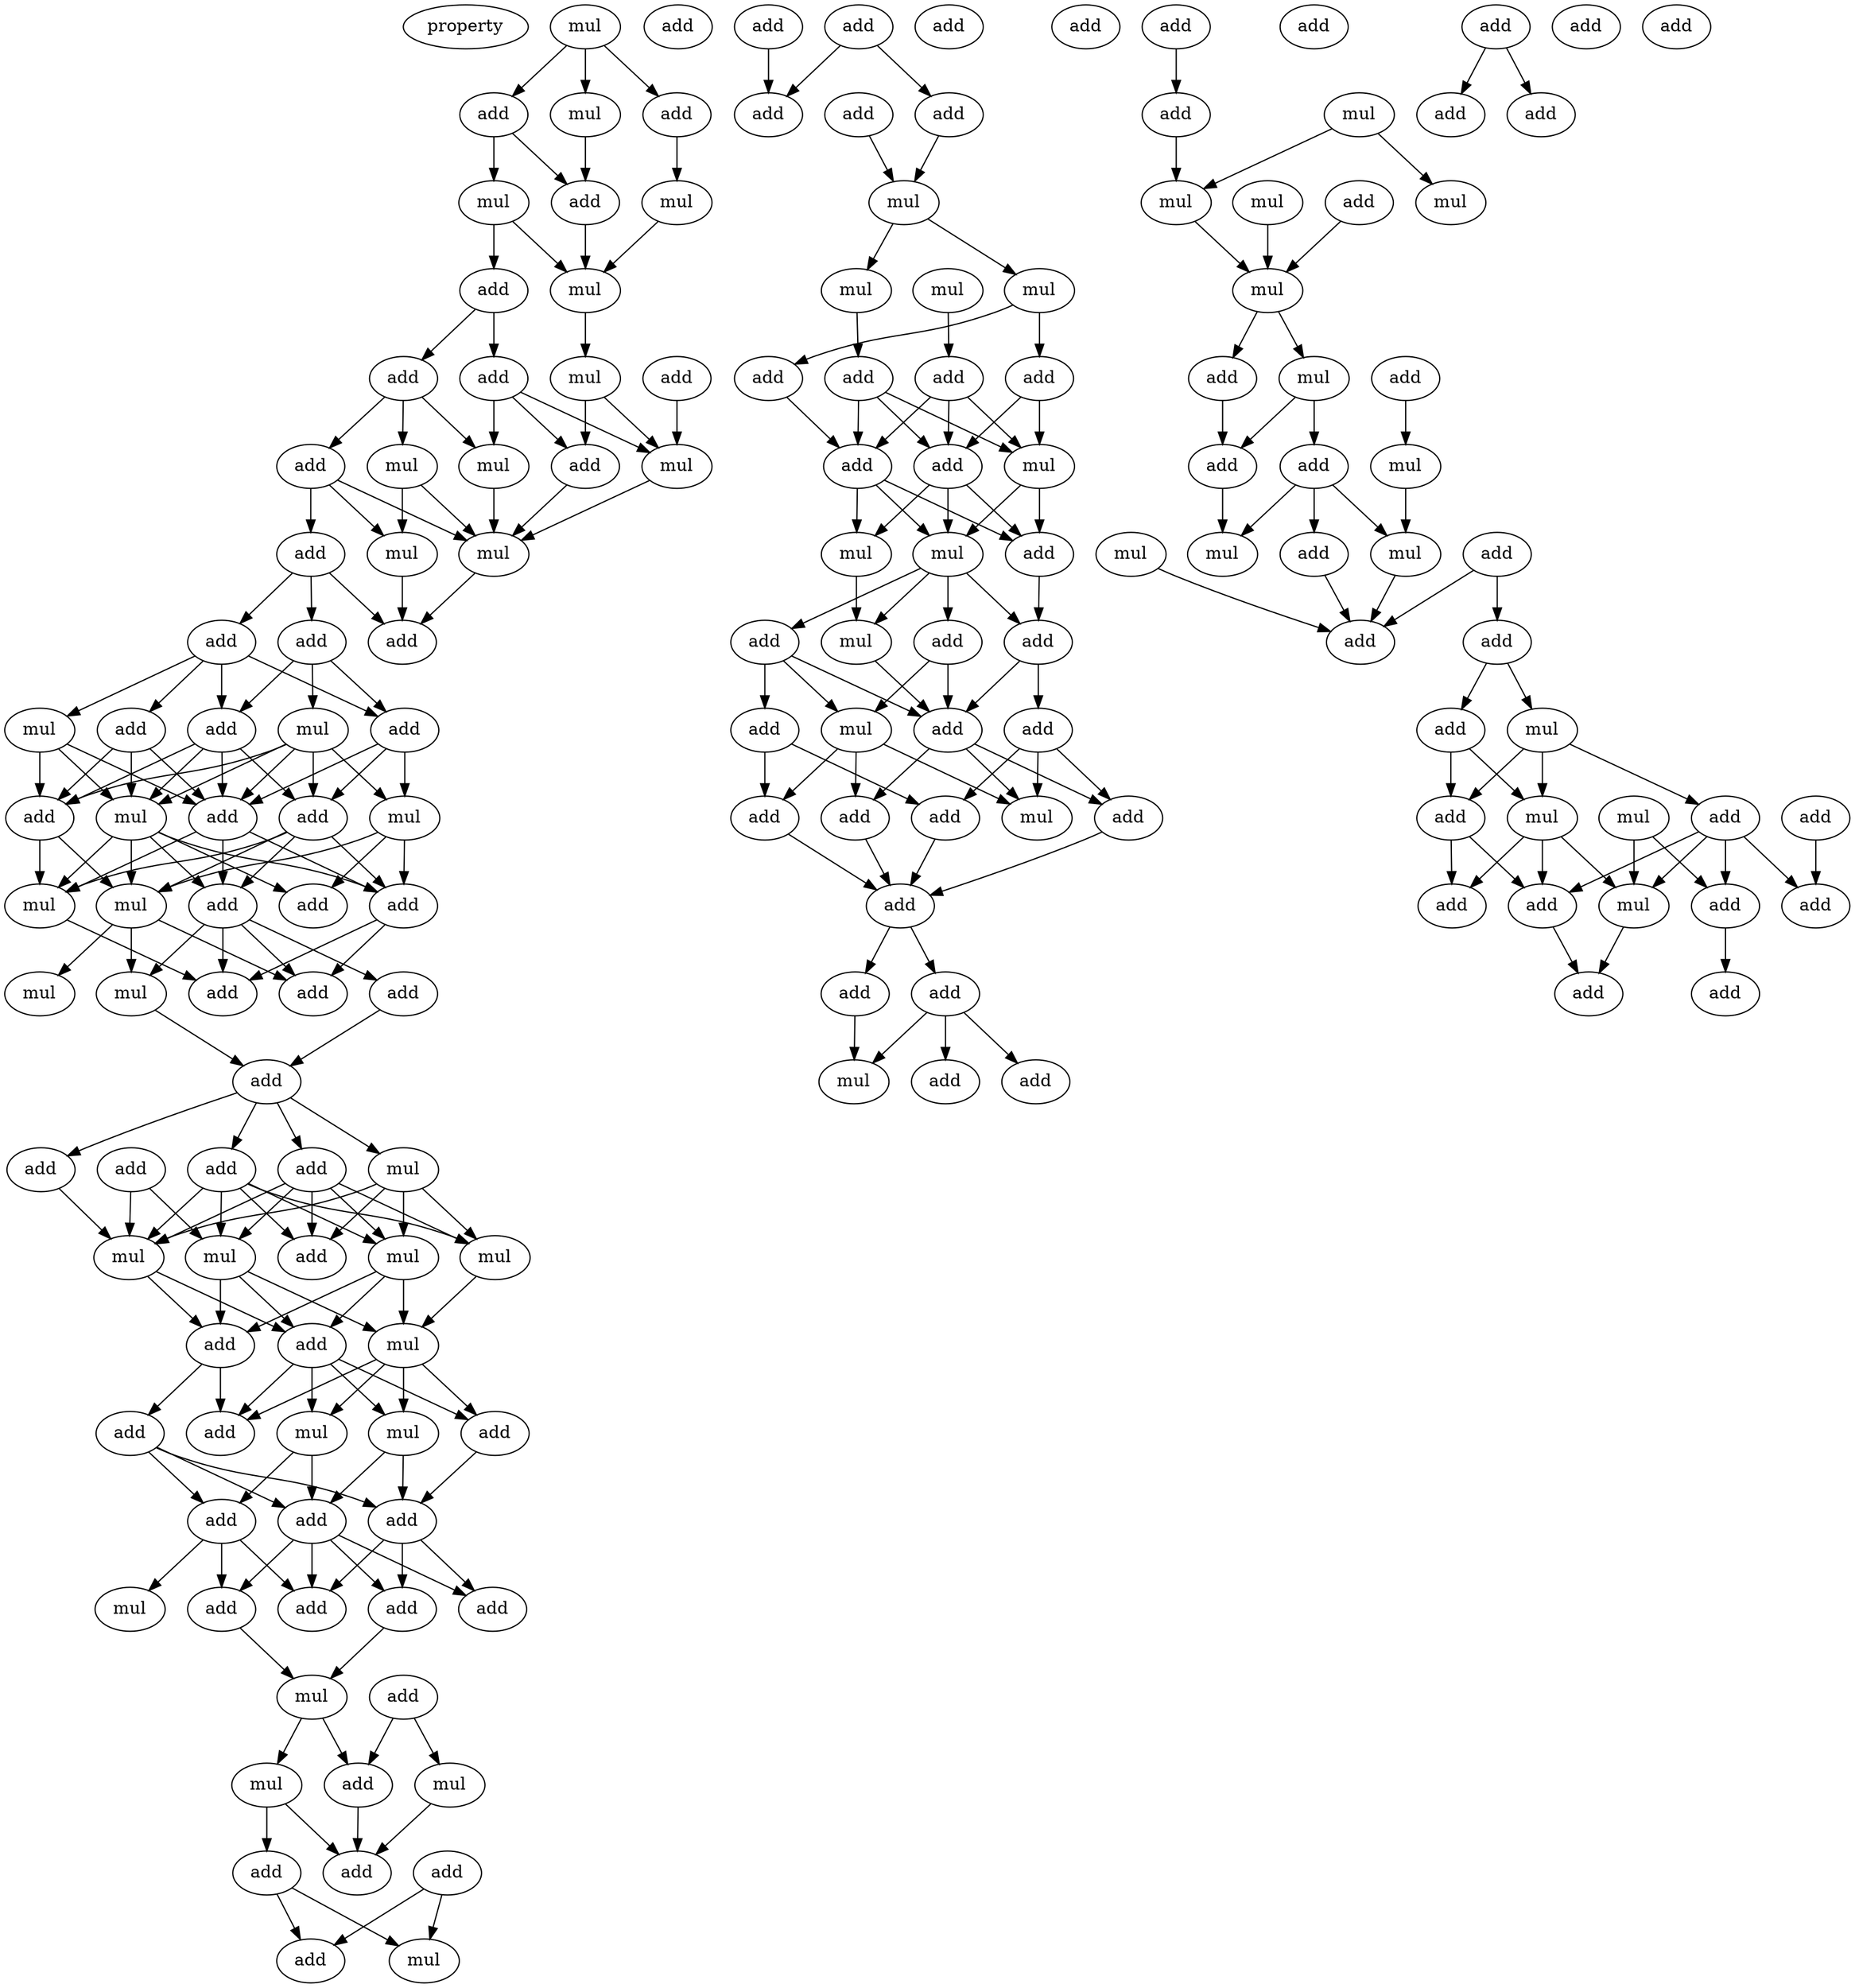 digraph {
    node [fontcolor=black]
    property [mul=2,lf=1.5]
    0 [ label = mul ];
    1 [ label = add ];
    2 [ label = mul ];
    3 [ label = add ];
    4 [ label = mul ];
    5 [ label = add ];
    6 [ label = add ];
    7 [ label = mul ];
    8 [ label = add ];
    9 [ label = mul ];
    10 [ label = add ];
    11 [ label = add ];
    12 [ label = add ];
    13 [ label = mul ];
    14 [ label = mul ];
    15 [ label = add ];
    16 [ label = mul ];
    17 [ label = mul ];
    18 [ label = add ];
    19 [ label = mul ];
    20 [ label = mul ];
    21 [ label = add ];
    22 [ label = add ];
    23 [ label = add ];
    24 [ label = add ];
    25 [ label = mul ];
    26 [ label = add ];
    27 [ label = add ];
    28 [ label = mul ];
    29 [ label = add ];
    30 [ label = mul ];
    31 [ label = add ];
    32 [ label = add ];
    33 [ label = add ];
    34 [ label = mul ];
    35 [ label = add ];
    36 [ label = mul ];
    37 [ label = mul ];
    38 [ label = add ];
    39 [ label = add ];
    40 [ label = add ];
    41 [ label = mul ];
    42 [ label = mul ];
    43 [ label = add ];
    44 [ label = add ];
    45 [ label = add ];
    46 [ label = add ];
    47 [ label = mul ];
    48 [ label = add ];
    49 [ label = add ];
    50 [ label = add ];
    51 [ label = add ];
    52 [ label = mul ];
    53 [ label = mul ];
    54 [ label = mul ];
    55 [ label = mul ];
    56 [ label = add ];
    57 [ label = mul ];
    58 [ label = add ];
    59 [ label = mul ];
    60 [ label = add ];
    61 [ label = mul ];
    62 [ label = add ];
    63 [ label = add ];
    64 [ label = add ];
    65 [ label = add ];
    66 [ label = add ];
    67 [ label = add ];
    68 [ label = add ];
    69 [ label = mul ];
    70 [ label = add ];
    71 [ label = add ];
    72 [ label = add ];
    73 [ label = mul ];
    74 [ label = add ];
    75 [ label = mul ];
    76 [ label = mul ];
    77 [ label = add ];
    78 [ label = add ];
    79 [ label = add ];
    80 [ label = mul ];
    81 [ label = add ];
    82 [ label = add ];
    83 [ label = add ];
    84 [ label = add ];
    85 [ label = add ];
    86 [ label = add ];
    87 [ label = mul ];
    88 [ label = mul ];
    89 [ label = mul ];
    90 [ label = mul ];
    91 [ label = add ];
    92 [ label = add ];
    93 [ label = add ];
    94 [ label = add ];
    95 [ label = add ];
    96 [ label = add ];
    97 [ label = mul ];
    98 [ label = add ];
    99 [ label = mul ];
    100 [ label = mul ];
    101 [ label = add ];
    102 [ label = add ];
    103 [ label = mul ];
    104 [ label = add ];
    105 [ label = add ];
    106 [ label = add ];
    107 [ label = mul ];
    108 [ label = add ];
    109 [ label = add ];
    110 [ label = mul ];
    111 [ label = add ];
    112 [ label = add ];
    113 [ label = add ];
    114 [ label = add ];
    115 [ label = add ];
    116 [ label = add ];
    117 [ label = add ];
    118 [ label = mul ];
    119 [ label = add ];
    120 [ label = add ];
    121 [ label = add ];
    122 [ label = add ];
    123 [ label = mul ];
    124 [ label = add ];
    125 [ label = mul ];
    126 [ label = add ];
    127 [ label = add ];
    128 [ label = mul ];
    129 [ label = mul ];
    130 [ label = mul ];
    131 [ label = add ];
    132 [ label = mul ];
    133 [ label = add ];
    134 [ label = add ];
    135 [ label = add ];
    136 [ label = mul ];
    137 [ label = mul ];
    138 [ label = add ];
    139 [ label = mul ];
    140 [ label = add ];
    141 [ label = mul ];
    142 [ label = add ];
    143 [ label = add ];
    144 [ label = mul ];
    145 [ label = add ];
    146 [ label = add ];
    147 [ label = mul ];
    148 [ label = add ];
    149 [ label = mul ];
    150 [ label = add ];
    151 [ label = add ];
    152 [ label = add ];
    153 [ label = mul ];
    154 [ label = add ];
    155 [ label = add ];
    156 [ label = add ];
    157 [ label = add ];
    158 [ label = add ];
    159 [ label = add ];
    160 [ label = add ];
    161 [ label = add ];
    162 [ label = add ];
    0 -> 1 [ name = 0 ];
    0 -> 2 [ name = 1 ];
    0 -> 3 [ name = 2 ];
    1 -> 6 [ name = 3 ];
    1 -> 7 [ name = 4 ];
    2 -> 6 [ name = 5 ];
    3 -> 4 [ name = 6 ];
    4 -> 9 [ name = 7 ];
    6 -> 9 [ name = 8 ];
    7 -> 8 [ name = 9 ];
    7 -> 9 [ name = 10 ];
    8 -> 11 [ name = 11 ];
    8 -> 12 [ name = 12 ];
    9 -> 13 [ name = 13 ];
    10 -> 14 [ name = 14 ];
    11 -> 16 [ name = 15 ];
    11 -> 17 [ name = 16 ];
    11 -> 18 [ name = 17 ];
    12 -> 14 [ name = 18 ];
    12 -> 15 [ name = 19 ];
    12 -> 16 [ name = 20 ];
    13 -> 14 [ name = 21 ];
    13 -> 15 [ name = 22 ];
    14 -> 20 [ name = 23 ];
    15 -> 20 [ name = 24 ];
    16 -> 20 [ name = 25 ];
    17 -> 19 [ name = 26 ];
    17 -> 20 [ name = 27 ];
    18 -> 19 [ name = 28 ];
    18 -> 20 [ name = 29 ];
    18 -> 21 [ name = 30 ];
    19 -> 22 [ name = 31 ];
    20 -> 22 [ name = 32 ];
    21 -> 22 [ name = 33 ];
    21 -> 23 [ name = 34 ];
    21 -> 24 [ name = 35 ];
    23 -> 25 [ name = 36 ];
    23 -> 26 [ name = 37 ];
    23 -> 27 [ name = 38 ];
    23 -> 29 [ name = 39 ];
    24 -> 26 [ name = 40 ];
    24 -> 27 [ name = 41 ];
    24 -> 28 [ name = 42 ];
    25 -> 31 [ name = 43 ];
    25 -> 33 [ name = 44 ];
    25 -> 34 [ name = 45 ];
    26 -> 31 [ name = 46 ];
    26 -> 32 [ name = 47 ];
    26 -> 33 [ name = 48 ];
    26 -> 34 [ name = 49 ];
    27 -> 30 [ name = 50 ];
    27 -> 31 [ name = 51 ];
    27 -> 32 [ name = 52 ];
    28 -> 30 [ name = 53 ];
    28 -> 31 [ name = 54 ];
    28 -> 32 [ name = 55 ];
    28 -> 33 [ name = 56 ];
    28 -> 34 [ name = 57 ];
    29 -> 31 [ name = 58 ];
    29 -> 33 [ name = 59 ];
    29 -> 34 [ name = 60 ];
    30 -> 35 [ name = 61 ];
    30 -> 36 [ name = 62 ];
    30 -> 38 [ name = 63 ];
    31 -> 35 [ name = 64 ];
    31 -> 37 [ name = 65 ];
    31 -> 39 [ name = 66 ];
    32 -> 35 [ name = 67 ];
    32 -> 36 [ name = 68 ];
    32 -> 37 [ name = 69 ];
    32 -> 39 [ name = 70 ];
    33 -> 36 [ name = 71 ];
    33 -> 37 [ name = 72 ];
    34 -> 35 [ name = 73 ];
    34 -> 36 [ name = 74 ];
    34 -> 37 [ name = 75 ];
    34 -> 38 [ name = 76 ];
    34 -> 39 [ name = 77 ];
    35 -> 40 [ name = 78 ];
    35 -> 43 [ name = 79 ];
    36 -> 41 [ name = 80 ];
    36 -> 42 [ name = 81 ];
    36 -> 43 [ name = 82 ];
    37 -> 40 [ name = 83 ];
    39 -> 40 [ name = 84 ];
    39 -> 42 [ name = 85 ];
    39 -> 43 [ name = 86 ];
    39 -> 44 [ name = 87 ];
    42 -> 45 [ name = 88 ];
    44 -> 45 [ name = 89 ];
    45 -> 46 [ name = 90 ];
    45 -> 47 [ name = 91 ];
    45 -> 49 [ name = 92 ];
    45 -> 50 [ name = 93 ];
    46 -> 51 [ name = 94 ];
    46 -> 52 [ name = 95 ];
    46 -> 53 [ name = 96 ];
    46 -> 54 [ name = 97 ];
    46 -> 55 [ name = 98 ];
    47 -> 51 [ name = 99 ];
    47 -> 53 [ name = 100 ];
    47 -> 54 [ name = 101 ];
    47 -> 55 [ name = 102 ];
    48 -> 52 [ name = 103 ];
    48 -> 53 [ name = 104 ];
    49 -> 53 [ name = 105 ];
    50 -> 51 [ name = 106 ];
    50 -> 52 [ name = 107 ];
    50 -> 53 [ name = 108 ];
    50 -> 54 [ name = 109 ];
    50 -> 55 [ name = 110 ];
    52 -> 56 [ name = 111 ];
    52 -> 57 [ name = 112 ];
    52 -> 58 [ name = 113 ];
    53 -> 56 [ name = 114 ];
    53 -> 58 [ name = 115 ];
    54 -> 56 [ name = 116 ];
    54 -> 57 [ name = 117 ];
    54 -> 58 [ name = 118 ];
    55 -> 57 [ name = 119 ];
    56 -> 62 [ name = 120 ];
    56 -> 63 [ name = 121 ];
    57 -> 59 [ name = 122 ];
    57 -> 60 [ name = 123 ];
    57 -> 61 [ name = 124 ];
    57 -> 63 [ name = 125 ];
    58 -> 59 [ name = 126 ];
    58 -> 60 [ name = 127 ];
    58 -> 61 [ name = 128 ];
    58 -> 63 [ name = 129 ];
    59 -> 65 [ name = 130 ];
    59 -> 66 [ name = 131 ];
    60 -> 64 [ name = 132 ];
    61 -> 64 [ name = 133 ];
    61 -> 66 [ name = 134 ];
    62 -> 64 [ name = 135 ];
    62 -> 65 [ name = 136 ];
    62 -> 66 [ name = 137 ];
    64 -> 67 [ name = 138 ];
    64 -> 68 [ name = 139 ];
    64 -> 71 [ name = 140 ];
    65 -> 67 [ name = 141 ];
    65 -> 69 [ name = 142 ];
    65 -> 70 [ name = 143 ];
    66 -> 67 [ name = 144 ];
    66 -> 68 [ name = 145 ];
    66 -> 70 [ name = 146 ];
    66 -> 71 [ name = 147 ];
    68 -> 73 [ name = 148 ];
    70 -> 73 [ name = 149 ];
    72 -> 74 [ name = 150 ];
    72 -> 75 [ name = 151 ];
    73 -> 74 [ name = 152 ];
    73 -> 76 [ name = 153 ];
    74 -> 79 [ name = 154 ];
    75 -> 79 [ name = 155 ];
    76 -> 77 [ name = 156 ];
    76 -> 79 [ name = 157 ];
    77 -> 80 [ name = 158 ];
    77 -> 83 [ name = 159 ];
    78 -> 80 [ name = 160 ];
    78 -> 83 [ name = 161 ];
    81 -> 84 [ name = 162 ];
    82 -> 84 [ name = 163 ];
    82 -> 86 [ name = 164 ];
    85 -> 87 [ name = 165 ];
    86 -> 87 [ name = 166 ];
    87 -> 88 [ name = 167 ];
    87 -> 89 [ name = 168 ];
    88 -> 93 [ name = 169 ];
    89 -> 91 [ name = 170 ];
    89 -> 92 [ name = 171 ];
    90 -> 94 [ name = 172 ];
    91 -> 95 [ name = 173 ];
    92 -> 96 [ name = 174 ];
    92 -> 97 [ name = 175 ];
    93 -> 95 [ name = 176 ];
    93 -> 96 [ name = 177 ];
    93 -> 97 [ name = 178 ];
    94 -> 95 [ name = 179 ];
    94 -> 96 [ name = 180 ];
    94 -> 97 [ name = 181 ];
    95 -> 98 [ name = 182 ];
    95 -> 99 [ name = 183 ];
    95 -> 100 [ name = 184 ];
    96 -> 98 [ name = 185 ];
    96 -> 99 [ name = 186 ];
    96 -> 100 [ name = 187 ];
    97 -> 98 [ name = 188 ];
    97 -> 99 [ name = 189 ];
    98 -> 102 [ name = 190 ];
    99 -> 101 [ name = 191 ];
    99 -> 102 [ name = 192 ];
    99 -> 103 [ name = 193 ];
    99 -> 104 [ name = 194 ];
    100 -> 103 [ name = 195 ];
    101 -> 106 [ name = 196 ];
    101 -> 107 [ name = 197 ];
    102 -> 106 [ name = 198 ];
    102 -> 108 [ name = 199 ];
    103 -> 106 [ name = 200 ];
    104 -> 105 [ name = 201 ];
    104 -> 106 [ name = 202 ];
    104 -> 107 [ name = 203 ];
    105 -> 111 [ name = 204 ];
    105 -> 113 [ name = 205 ];
    106 -> 109 [ name = 206 ];
    106 -> 110 [ name = 207 ];
    106 -> 112 [ name = 208 ];
    107 -> 110 [ name = 209 ];
    107 -> 112 [ name = 210 ];
    107 -> 113 [ name = 211 ];
    108 -> 109 [ name = 212 ];
    108 -> 110 [ name = 213 ];
    108 -> 111 [ name = 214 ];
    109 -> 114 [ name = 215 ];
    111 -> 114 [ name = 216 ];
    112 -> 114 [ name = 217 ];
    113 -> 114 [ name = 218 ];
    114 -> 116 [ name = 219 ];
    114 -> 117 [ name = 220 ];
    116 -> 118 [ name = 221 ];
    117 -> 118 [ name = 222 ];
    117 -> 119 [ name = 223 ];
    117 -> 121 [ name = 224 ];
    122 -> 124 [ name = 225 ];
    123 -> 128 [ name = 226 ];
    123 -> 129 [ name = 227 ];
    124 -> 129 [ name = 228 ];
    125 -> 130 [ name = 229 ];
    127 -> 130 [ name = 230 ];
    129 -> 130 [ name = 231 ];
    130 -> 131 [ name = 232 ];
    130 -> 132 [ name = 233 ];
    131 -> 135 [ name = 234 ];
    132 -> 134 [ name = 235 ];
    132 -> 135 [ name = 236 ];
    133 -> 136 [ name = 237 ];
    134 -> 139 [ name = 238 ];
    134 -> 140 [ name = 239 ];
    134 -> 141 [ name = 240 ];
    135 -> 139 [ name = 241 ];
    136 -> 141 [ name = 242 ];
    137 -> 142 [ name = 243 ];
    138 -> 142 [ name = 244 ];
    138 -> 143 [ name = 245 ];
    140 -> 142 [ name = 246 ];
    141 -> 142 [ name = 247 ];
    143 -> 144 [ name = 248 ];
    143 -> 145 [ name = 249 ];
    144 -> 147 [ name = 250 ];
    144 -> 148 [ name = 251 ];
    144 -> 150 [ name = 252 ];
    145 -> 147 [ name = 253 ];
    145 -> 148 [ name = 254 ];
    146 -> 155 [ name = 255 ];
    147 -> 152 [ name = 256 ];
    147 -> 153 [ name = 257 ];
    147 -> 154 [ name = 258 ];
    148 -> 152 [ name = 259 ];
    148 -> 154 [ name = 260 ];
    149 -> 151 [ name = 261 ];
    149 -> 153 [ name = 262 ];
    150 -> 151 [ name = 263 ];
    150 -> 152 [ name = 264 ];
    150 -> 153 [ name = 265 ];
    150 -> 155 [ name = 266 ];
    151 -> 156 [ name = 267 ];
    152 -> 157 [ name = 268 ];
    153 -> 157 [ name = 269 ];
    158 -> 160 [ name = 270 ];
    158 -> 162 [ name = 271 ];
}
